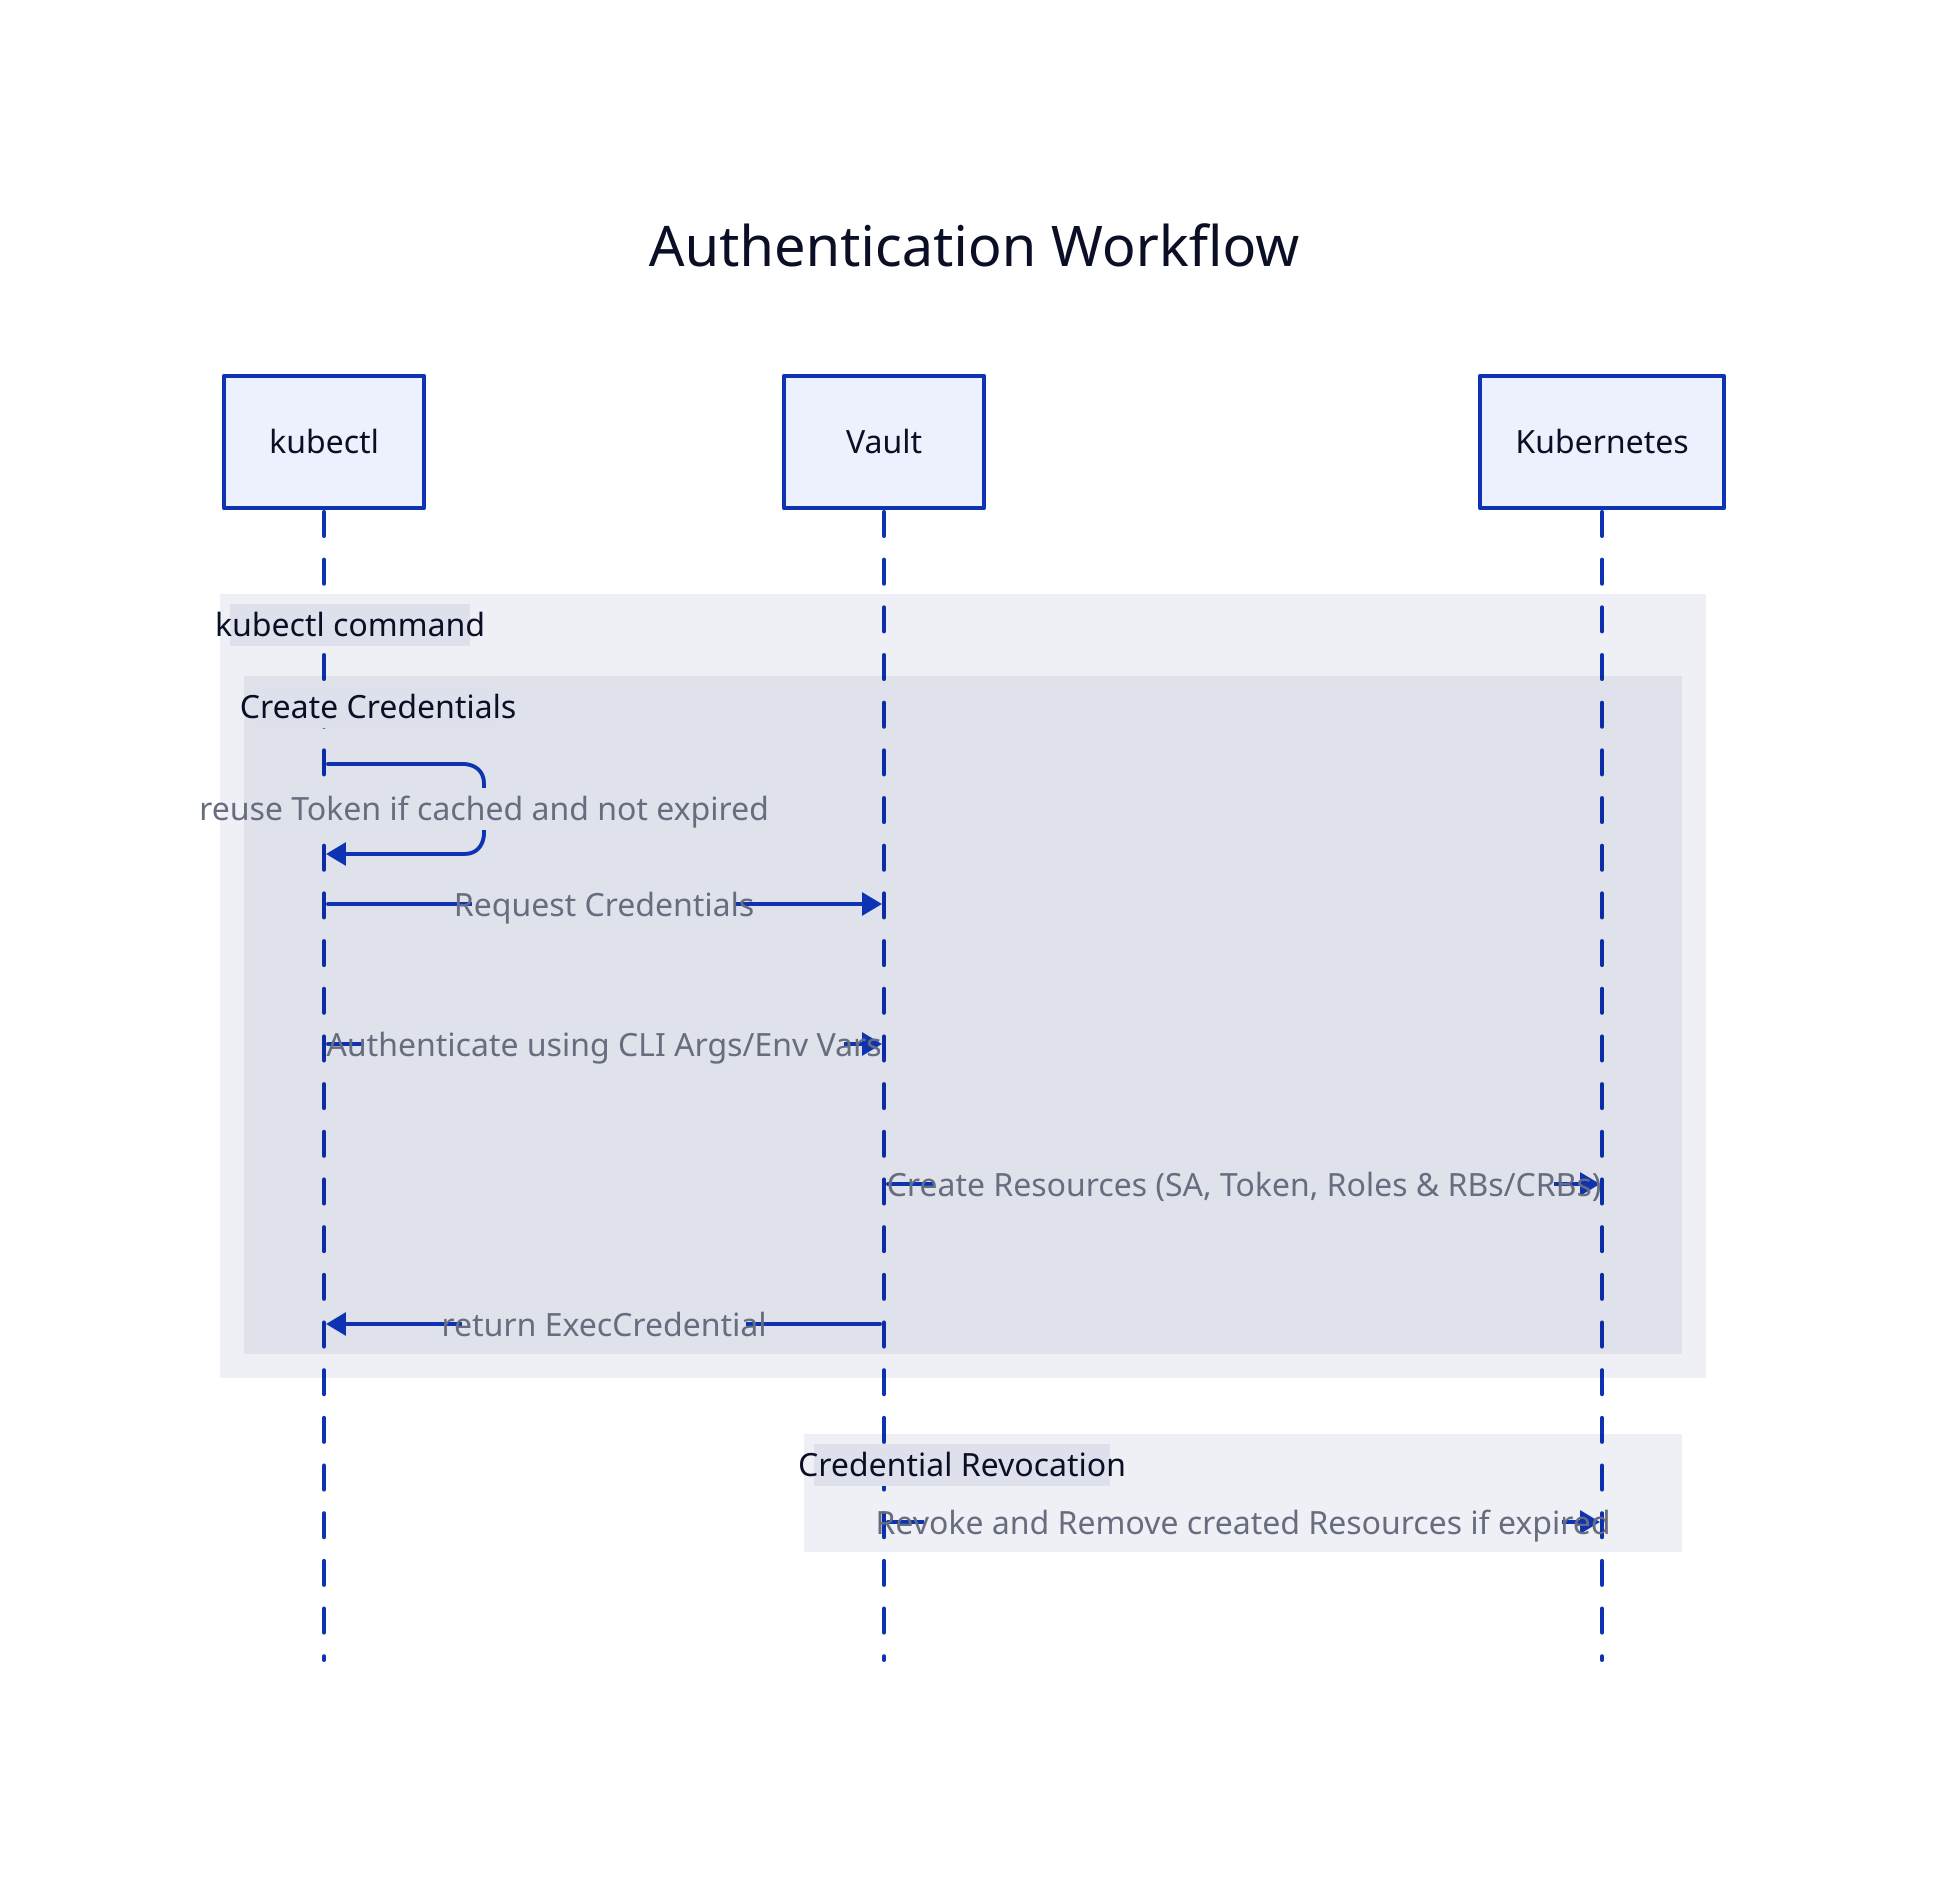 Authentication Workflow: {
  shape: sequence_diagram
  k: kubectl
  v: Vault
  k8s: Kubernetes

  kubectl command: {
    Create Credentials: {
      k -> k: reuse Token if cached and not expired
      k -> v: Request Credentials
      k -> v: Authenticate using CLI Args/Env Vars
      v -> k8s: Create Resources (SA, Token, Roles & RBs/CRBs)
      v -> k: return ExecCredential
    }
  }

  Credential Revocation: {
    v -> k8s: Revoke and Remove created Resources if expired
  }
}
